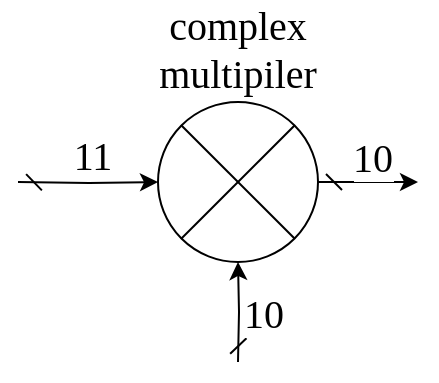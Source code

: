 <mxfile version="22.1.17" type="github">
  <diagram name="第 1 页" id="QymJO4du4DGWbVX0c9sF">
    <mxGraphModel dx="1434" dy="746" grid="1" gridSize="10" guides="1" tooltips="1" connect="1" arrows="1" fold="1" page="1" pageScale="1" pageWidth="827" pageHeight="1169" math="0" shadow="0">
      <root>
        <mxCell id="0" />
        <mxCell id="1" parent="0" />
        <mxCell id="pTQjmUqPjQqW_ZppAOSJ-2" style="edgeStyle=orthogonalEdgeStyle;rounded=0;orthogonalLoop=1;jettySize=auto;html=1;startArrow=dash;startFill=0;" edge="1" parent="1" target="pTQjmUqPjQqW_ZppAOSJ-1">
          <mxGeometry relative="1" as="geometry">
            <mxPoint x="280" y="310" as="sourcePoint" />
          </mxGeometry>
        </mxCell>
        <mxCell id="pTQjmUqPjQqW_ZppAOSJ-5" value="&lt;font style=&quot;font-size: 20px;&quot; face=&quot;Times New Roman&quot;&gt;11&lt;/font&gt;" style="edgeLabel;html=1;align=center;verticalAlign=bottom;resizable=0;points=[];labelPosition=center;verticalLabelPosition=top;" vertex="1" connectable="0" parent="pTQjmUqPjQqW_ZppAOSJ-2">
          <mxGeometry x="0.064" relative="1" as="geometry">
            <mxPoint as="offset" />
          </mxGeometry>
        </mxCell>
        <mxCell id="pTQjmUqPjQqW_ZppAOSJ-3" style="edgeStyle=orthogonalEdgeStyle;rounded=0;orthogonalLoop=1;jettySize=auto;html=1;exitX=0.5;exitY=1;exitDx=0;exitDy=0;entryX=0.5;entryY=1;entryDx=0;entryDy=0;startArrow=dash;startFill=0;" edge="1" parent="1" target="pTQjmUqPjQqW_ZppAOSJ-1">
          <mxGeometry relative="1" as="geometry">
            <mxPoint x="390" y="400" as="sourcePoint" />
          </mxGeometry>
        </mxCell>
        <mxCell id="pTQjmUqPjQqW_ZppAOSJ-6" value="&lt;font style=&quot;font-size: 20px;&quot; face=&quot;Times New Roman&quot;&gt;10&lt;/font&gt;" style="edgeLabel;html=1;align=left;verticalAlign=middle;resizable=0;points=[];labelPosition=right;verticalLabelPosition=middle;" vertex="1" connectable="0" parent="pTQjmUqPjQqW_ZppAOSJ-3">
          <mxGeometry x="-0.01" relative="1" as="geometry">
            <mxPoint as="offset" />
          </mxGeometry>
        </mxCell>
        <mxCell id="pTQjmUqPjQqW_ZppAOSJ-4" style="edgeStyle=orthogonalEdgeStyle;rounded=0;orthogonalLoop=1;jettySize=auto;html=1;startArrow=dash;startFill=0;" edge="1" parent="1" source="pTQjmUqPjQqW_ZppAOSJ-1">
          <mxGeometry relative="1" as="geometry">
            <mxPoint x="480" y="310" as="targetPoint" />
          </mxGeometry>
        </mxCell>
        <mxCell id="pTQjmUqPjQqW_ZppAOSJ-8" value="&lt;font style=&quot;font-size: 20px;&quot; face=&quot;Times New Roman&quot;&gt;10&lt;/font&gt;" style="edgeLabel;html=1;align=center;verticalAlign=bottom;resizable=0;points=[];labelPosition=center;verticalLabelPosition=top;" vertex="1" connectable="0" parent="pTQjmUqPjQqW_ZppAOSJ-4">
          <mxGeometry x="0.089" y="-1" relative="1" as="geometry">
            <mxPoint as="offset" />
          </mxGeometry>
        </mxCell>
        <mxCell id="pTQjmUqPjQqW_ZppAOSJ-1" value="&lt;font style=&quot;font-size: 20px;&quot; face=&quot;Times New Roman&quot;&gt;complex multipiler&lt;/font&gt;" style="shape=sumEllipse;perimeter=ellipsePerimeter;whiteSpace=wrap;html=1;backgroundOutline=1;labelPosition=center;verticalLabelPosition=top;align=center;verticalAlign=bottom;" vertex="1" parent="1">
          <mxGeometry x="350" y="270" width="80" height="80" as="geometry" />
        </mxCell>
      </root>
    </mxGraphModel>
  </diagram>
</mxfile>
